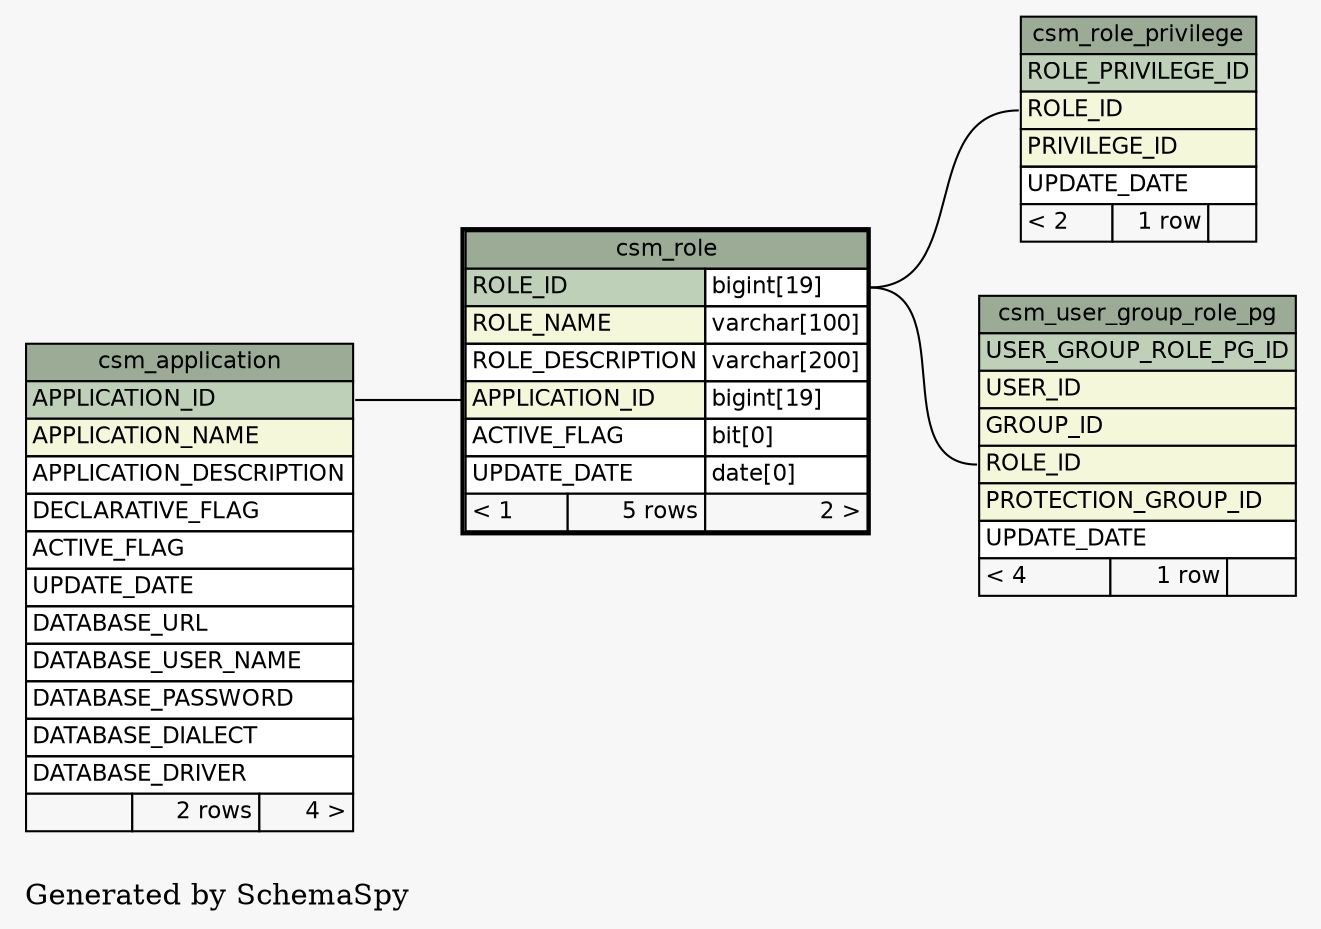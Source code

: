 // dot 2.16.1 on Linux 2.6.25.6-27.fc8
digraph "oneDegreeRelationshipsGraph" {
  graph [
    rankdir="RL"
    bgcolor="#f7f7f7"
    label="\nGenerated by SchemaSpy"
    labeljust="l"
  ];
  node [
    fontname="Helvetica"
    fontsize="11"
    shape="plaintext"
  ];
  edge [
    arrowsize="0.8"
  ];
  "csm_role":"APPLICATION_ID":w -> "csm_application":"APPLICATION_ID":e [arrowtail=crowtee arrowhead=none];
  "csm_role_privilege":"ROLE_ID":w -> "csm_role":"ROLE_ID.type":e [arrowtail=crowtee arrowhead=none];
  "csm_user_group_role_pg":"ROLE_ID":w -> "csm_role":"ROLE_ID.type":e [arrowtail=crowtee arrowhead=none];
  "csm_application" [
    label=<
    <TABLE BORDER="0" CELLBORDER="1" CELLSPACING="0" BGCOLOR="#ffffff">
      <TR><TD PORT="csm_application.heading" COLSPAN="3" BGCOLOR="#9bab96" ALIGN="CENTER">csm_application</TD></TR>
      <TR><TD PORT="APPLICATION_ID" COLSPAN="3" BGCOLOR="#bed1b8" ALIGN="LEFT">APPLICATION_ID</TD></TR>
      <TR><TD PORT="APPLICATION_NAME" COLSPAN="3" BGCOLOR="#f4f7da" ALIGN="LEFT">APPLICATION_NAME</TD></TR>
      <TR><TD PORT="APPLICATION_DESCRIPTION" COLSPAN="3" ALIGN="LEFT">APPLICATION_DESCRIPTION</TD></TR>
      <TR><TD PORT="DECLARATIVE_FLAG" COLSPAN="3" ALIGN="LEFT">DECLARATIVE_FLAG</TD></TR>
      <TR><TD PORT="ACTIVE_FLAG" COLSPAN="3" ALIGN="LEFT">ACTIVE_FLAG</TD></TR>
      <TR><TD PORT="UPDATE_DATE" COLSPAN="3" ALIGN="LEFT">UPDATE_DATE</TD></TR>
      <TR><TD PORT="DATABASE_URL" COLSPAN="3" ALIGN="LEFT">DATABASE_URL</TD></TR>
      <TR><TD PORT="DATABASE_USER_NAME" COLSPAN="3" ALIGN="LEFT">DATABASE_USER_NAME</TD></TR>
      <TR><TD PORT="DATABASE_PASSWORD" COLSPAN="3" ALIGN="LEFT">DATABASE_PASSWORD</TD></TR>
      <TR><TD PORT="DATABASE_DIALECT" COLSPAN="3" ALIGN="LEFT">DATABASE_DIALECT</TD></TR>
      <TR><TD PORT="DATABASE_DRIVER" COLSPAN="3" ALIGN="LEFT">DATABASE_DRIVER</TD></TR>
      <TR><TD ALIGN="LEFT" BGCOLOR="#f7f7f7">  </TD><TD ALIGN="RIGHT" BGCOLOR="#f7f7f7">2 rows</TD><TD ALIGN="RIGHT" BGCOLOR="#f7f7f7">4 &gt;</TD></TR>
    </TABLE>>
    URL="csm_application.html#graph"
    tooltip="csm_application"
  ];
  "csm_role" [
    label=<
    <TABLE BORDER="2" CELLBORDER="1" CELLSPACING="0" BGCOLOR="#ffffff">
      <TR><TD PORT="csm_role.heading" COLSPAN="3" BGCOLOR="#9bab96" ALIGN="CENTER">csm_role</TD></TR>
      <TR><TD PORT="ROLE_ID" COLSPAN="2" BGCOLOR="#bed1b8" ALIGN="LEFT">ROLE_ID</TD><TD PORT="ROLE_ID.type" ALIGN="LEFT">bigint[19]</TD></TR>
      <TR><TD PORT="ROLE_NAME" COLSPAN="2" BGCOLOR="#f4f7da" ALIGN="LEFT">ROLE_NAME</TD><TD PORT="ROLE_NAME.type" ALIGN="LEFT">varchar[100]</TD></TR>
      <TR><TD PORT="ROLE_DESCRIPTION" COLSPAN="2" ALIGN="LEFT">ROLE_DESCRIPTION</TD><TD PORT="ROLE_DESCRIPTION.type" ALIGN="LEFT">varchar[200]</TD></TR>
      <TR><TD PORT="APPLICATION_ID" COLSPAN="2" BGCOLOR="#f4f7da" ALIGN="LEFT">APPLICATION_ID</TD><TD PORT="APPLICATION_ID.type" ALIGN="LEFT">bigint[19]</TD></TR>
      <TR><TD PORT="ACTIVE_FLAG" COLSPAN="2" ALIGN="LEFT">ACTIVE_FLAG</TD><TD PORT="ACTIVE_FLAG.type" ALIGN="LEFT">bit[0]</TD></TR>
      <TR><TD PORT="UPDATE_DATE" COLSPAN="2" ALIGN="LEFT">UPDATE_DATE</TD><TD PORT="UPDATE_DATE.type" ALIGN="LEFT">date[0]</TD></TR>
      <TR><TD ALIGN="LEFT" BGCOLOR="#f7f7f7">&lt; 1</TD><TD ALIGN="RIGHT" BGCOLOR="#f7f7f7">5 rows</TD><TD ALIGN="RIGHT" BGCOLOR="#f7f7f7">2 &gt;</TD></TR>
    </TABLE>>
    URL="csm_role.html#"
    tooltip="csm_role"
  ];
  "csm_role_privilege" [
    label=<
    <TABLE BORDER="0" CELLBORDER="1" CELLSPACING="0" BGCOLOR="#ffffff">
      <TR><TD PORT="csm_role_privilege.heading" COLSPAN="3" BGCOLOR="#9bab96" ALIGN="CENTER">csm_role_privilege</TD></TR>
      <TR><TD PORT="ROLE_PRIVILEGE_ID" COLSPAN="3" BGCOLOR="#bed1b8" ALIGN="LEFT">ROLE_PRIVILEGE_ID</TD></TR>
      <TR><TD PORT="ROLE_ID" COLSPAN="3" BGCOLOR="#f4f7da" ALIGN="LEFT">ROLE_ID</TD></TR>
      <TR><TD PORT="PRIVILEGE_ID" COLSPAN="3" BGCOLOR="#f4f7da" ALIGN="LEFT">PRIVILEGE_ID</TD></TR>
      <TR><TD PORT="UPDATE_DATE" COLSPAN="3" ALIGN="LEFT">UPDATE_DATE</TD></TR>
      <TR><TD ALIGN="LEFT" BGCOLOR="#f7f7f7">&lt; 2</TD><TD ALIGN="RIGHT" BGCOLOR="#f7f7f7">1 row</TD><TD ALIGN="RIGHT" BGCOLOR="#f7f7f7">  </TD></TR>
    </TABLE>>
    URL="csm_role_privilege.html#graph"
    tooltip="csm_role_privilege"
  ];
  "csm_user_group_role_pg" [
    label=<
    <TABLE BORDER="0" CELLBORDER="1" CELLSPACING="0" BGCOLOR="#ffffff">
      <TR><TD PORT="csm_user_group_role_pg.heading" COLSPAN="3" BGCOLOR="#9bab96" ALIGN="CENTER">csm_user_group_role_pg</TD></TR>
      <TR><TD PORT="USER_GROUP_ROLE_PG_ID" COLSPAN="3" BGCOLOR="#bed1b8" ALIGN="LEFT">USER_GROUP_ROLE_PG_ID</TD></TR>
      <TR><TD PORT="USER_ID" COLSPAN="3" BGCOLOR="#f4f7da" ALIGN="LEFT">USER_ID</TD></TR>
      <TR><TD PORT="GROUP_ID" COLSPAN="3" BGCOLOR="#f4f7da" ALIGN="LEFT">GROUP_ID</TD></TR>
      <TR><TD PORT="ROLE_ID" COLSPAN="3" BGCOLOR="#f4f7da" ALIGN="LEFT">ROLE_ID</TD></TR>
      <TR><TD PORT="PROTECTION_GROUP_ID" COLSPAN="3" BGCOLOR="#f4f7da" ALIGN="LEFT">PROTECTION_GROUP_ID</TD></TR>
      <TR><TD PORT="UPDATE_DATE" COLSPAN="3" ALIGN="LEFT">UPDATE_DATE</TD></TR>
      <TR><TD ALIGN="LEFT" BGCOLOR="#f7f7f7">&lt; 4</TD><TD ALIGN="RIGHT" BGCOLOR="#f7f7f7">1 row</TD><TD ALIGN="RIGHT" BGCOLOR="#f7f7f7">  </TD></TR>
    </TABLE>>
    URL="csm_user_group_role_pg.html#graph"
    tooltip="csm_user_group_role_pg"
  ];
}
